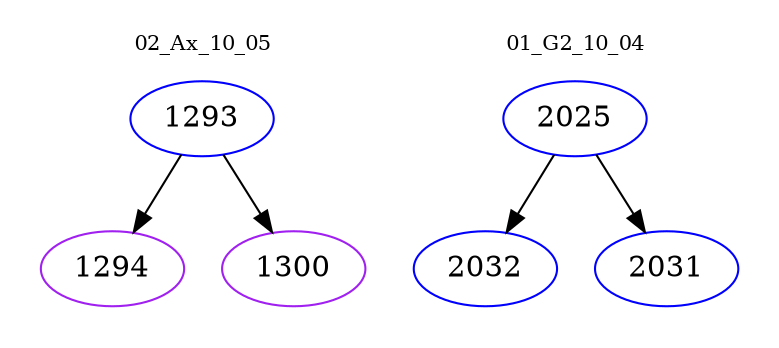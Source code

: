 digraph{
subgraph cluster_0 {
color = white
label = "02_Ax_10_05";
fontsize=10;
T0_1293 [label="1293", color="blue"]
T0_1293 -> T0_1294 [color="black"]
T0_1294 [label="1294", color="purple"]
T0_1293 -> T0_1300 [color="black"]
T0_1300 [label="1300", color="purple"]
}
subgraph cluster_1 {
color = white
label = "01_G2_10_04";
fontsize=10;
T1_2025 [label="2025", color="blue"]
T1_2025 -> T1_2032 [color="black"]
T1_2032 [label="2032", color="blue"]
T1_2025 -> T1_2031 [color="black"]
T1_2031 [label="2031", color="blue"]
}
}
